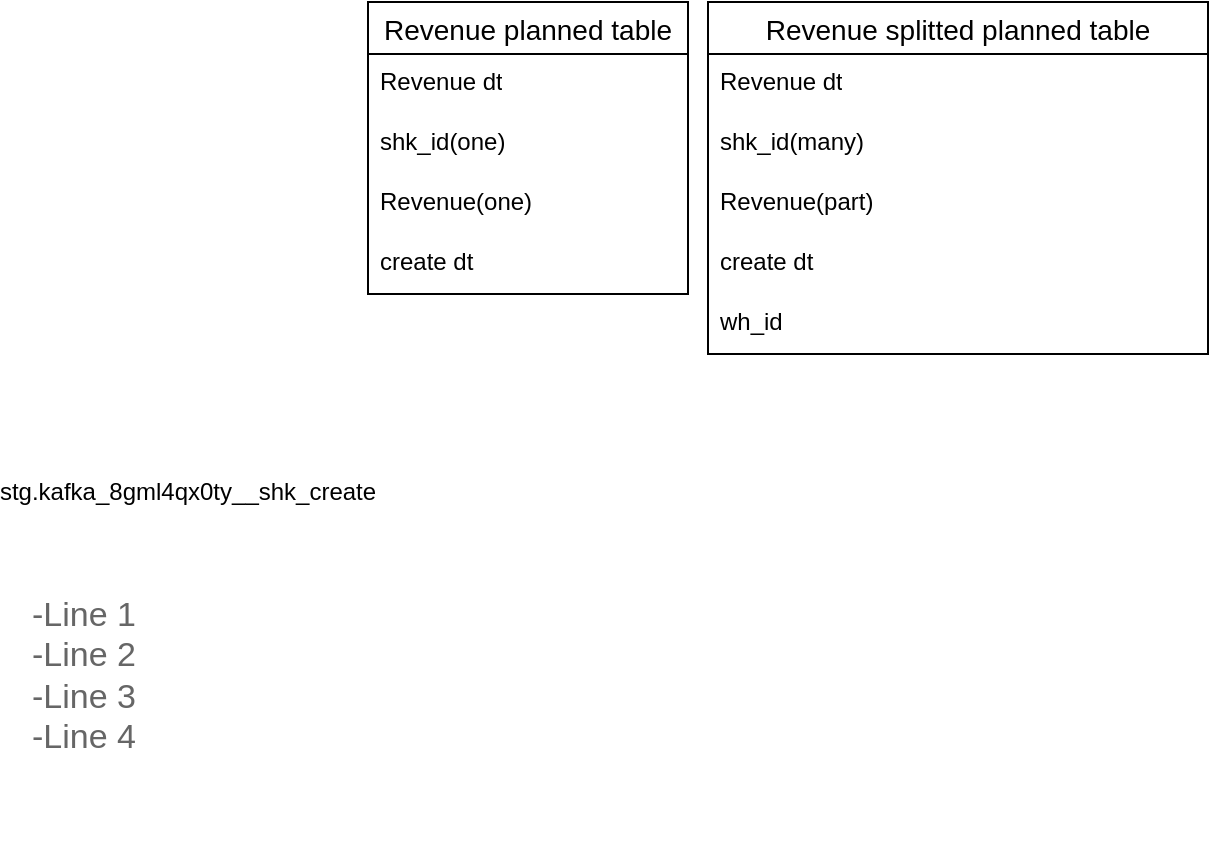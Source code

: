<mxfile version="24.5.2" type="github">
  <diagram id="R2lEEEUBdFMjLlhIrx00" name="Page-1">
    <mxGraphModel dx="1002" dy="575" grid="1" gridSize="10" guides="1" tooltips="1" connect="1" arrows="1" fold="1" page="1" pageScale="1" pageWidth="850" pageHeight="1100" math="0" shadow="0" extFonts="Permanent Marker^https://fonts.googleapis.com/css?family=Permanent+Marker">
      <root>
        <mxCell id="0" />
        <mxCell id="1" parent="0" />
        <mxCell id="zTqZhQre5ebIJnKyTU1B-1" value="Revenue planned table" style="swimlane;fontStyle=0;childLayout=stackLayout;horizontal=1;startSize=26;horizontalStack=0;resizeParent=1;resizeParentMax=0;resizeLast=0;collapsible=1;marginBottom=0;align=center;fontSize=14;" vertex="1" parent="1">
          <mxGeometry x="220" y="50" width="160" height="146" as="geometry" />
        </mxCell>
        <mxCell id="zTqZhQre5ebIJnKyTU1B-2" value="Revenue dt" style="text;strokeColor=none;fillColor=none;spacingLeft=4;spacingRight=4;overflow=hidden;rotatable=0;points=[[0,0.5],[1,0.5]];portConstraint=eastwest;fontSize=12;whiteSpace=wrap;html=1;" vertex="1" parent="zTqZhQre5ebIJnKyTU1B-1">
          <mxGeometry y="26" width="160" height="30" as="geometry" />
        </mxCell>
        <mxCell id="zTqZhQre5ebIJnKyTU1B-3" value="shk_id(one)" style="text;strokeColor=none;fillColor=none;spacingLeft=4;spacingRight=4;overflow=hidden;rotatable=0;points=[[0,0.5],[1,0.5]];portConstraint=eastwest;fontSize=12;whiteSpace=wrap;html=1;" vertex="1" parent="zTqZhQre5ebIJnKyTU1B-1">
          <mxGeometry y="56" width="160" height="30" as="geometry" />
        </mxCell>
        <mxCell id="zTqZhQre5ebIJnKyTU1B-4" value="Revenue(one)" style="text;strokeColor=none;fillColor=none;spacingLeft=4;spacingRight=4;overflow=hidden;rotatable=0;points=[[0,0.5],[1,0.5]];portConstraint=eastwest;fontSize=12;whiteSpace=wrap;html=1;" vertex="1" parent="zTqZhQre5ebIJnKyTU1B-1">
          <mxGeometry y="86" width="160" height="30" as="geometry" />
        </mxCell>
        <mxCell id="zTqZhQre5ebIJnKyTU1B-5" value="create dt" style="text;strokeColor=none;fillColor=none;spacingLeft=4;spacingRight=4;overflow=hidden;rotatable=0;points=[[0,0.5],[1,0.5]];portConstraint=eastwest;fontSize=12;whiteSpace=wrap;html=1;" vertex="1" parent="zTqZhQre5ebIJnKyTU1B-1">
          <mxGeometry y="116" width="160" height="30" as="geometry" />
        </mxCell>
        <mxCell id="zTqZhQre5ebIJnKyTU1B-6" value="Revenue splitted planned table" style="swimlane;fontStyle=0;childLayout=stackLayout;horizontal=1;startSize=26;horizontalStack=0;resizeParent=1;resizeParentMax=0;resizeLast=0;collapsible=1;marginBottom=0;align=center;fontSize=14;" vertex="1" parent="1">
          <mxGeometry x="390" y="50" width="250" height="176" as="geometry" />
        </mxCell>
        <mxCell id="zTqZhQre5ebIJnKyTU1B-7" value="Revenue dt" style="text;strokeColor=none;fillColor=none;spacingLeft=4;spacingRight=4;overflow=hidden;rotatable=0;points=[[0,0.5],[1,0.5]];portConstraint=eastwest;fontSize=12;whiteSpace=wrap;html=1;" vertex="1" parent="zTqZhQre5ebIJnKyTU1B-6">
          <mxGeometry y="26" width="250" height="30" as="geometry" />
        </mxCell>
        <mxCell id="zTqZhQre5ebIJnKyTU1B-8" value="shk_id(many)" style="text;strokeColor=none;fillColor=none;spacingLeft=4;spacingRight=4;overflow=hidden;rotatable=0;points=[[0,0.5],[1,0.5]];portConstraint=eastwest;fontSize=12;whiteSpace=wrap;html=1;" vertex="1" parent="zTqZhQre5ebIJnKyTU1B-6">
          <mxGeometry y="56" width="250" height="30" as="geometry" />
        </mxCell>
        <mxCell id="zTqZhQre5ebIJnKyTU1B-9" value="Revenue(part)" style="text;strokeColor=none;fillColor=none;spacingLeft=4;spacingRight=4;overflow=hidden;rotatable=0;points=[[0,0.5],[1,0.5]];portConstraint=eastwest;fontSize=12;whiteSpace=wrap;html=1;" vertex="1" parent="zTqZhQre5ebIJnKyTU1B-6">
          <mxGeometry y="86" width="250" height="30" as="geometry" />
        </mxCell>
        <mxCell id="zTqZhQre5ebIJnKyTU1B-10" value="create dt" style="text;strokeColor=none;fillColor=none;spacingLeft=4;spacingRight=4;overflow=hidden;rotatable=0;points=[[0,0.5],[1,0.5]];portConstraint=eastwest;fontSize=12;whiteSpace=wrap;html=1;" vertex="1" parent="zTqZhQre5ebIJnKyTU1B-6">
          <mxGeometry y="116" width="250" height="30" as="geometry" />
        </mxCell>
        <mxCell id="zTqZhQre5ebIJnKyTU1B-11" value="wh_id" style="text;strokeColor=none;fillColor=none;spacingLeft=4;spacingRight=4;overflow=hidden;rotatable=0;points=[[0,0.5],[1,0.5]];portConstraint=eastwest;fontSize=12;whiteSpace=wrap;html=1;" vertex="1" parent="zTqZhQre5ebIJnKyTU1B-6">
          <mxGeometry y="146" width="250" height="30" as="geometry" />
        </mxCell>
        <mxCell id="zTqZhQre5ebIJnKyTU1B-12" value="stg.kafka_8gml4qx0ty__shk_create" style="text;html=1;align=center;verticalAlign=middle;whiteSpace=wrap;rounded=0;" vertex="1" parent="1">
          <mxGeometry x="100" y="280" width="60" height="30" as="geometry" />
        </mxCell>
        <mxCell id="zTqZhQre5ebIJnKyTU1B-13" value="-Line 1&#xa;-Line 2&#xa;-Line 3&#xa;-Line 4" style="strokeWidth=1;shadow=0;dashed=0;align=center;html=1;shape=mxgraph.mockup.text.bulletedList;textColor=#666666;mainText=,,,,;textSize=17;bulletStyle=none;strokeColor=none;fillColor=none;align=left;verticalAlign=top;fontSize=17;fontColor=#666666;" vertex="1" parent="1">
          <mxGeometry x="50" y="340" width="150" height="135" as="geometry" />
        </mxCell>
      </root>
    </mxGraphModel>
  </diagram>
</mxfile>
